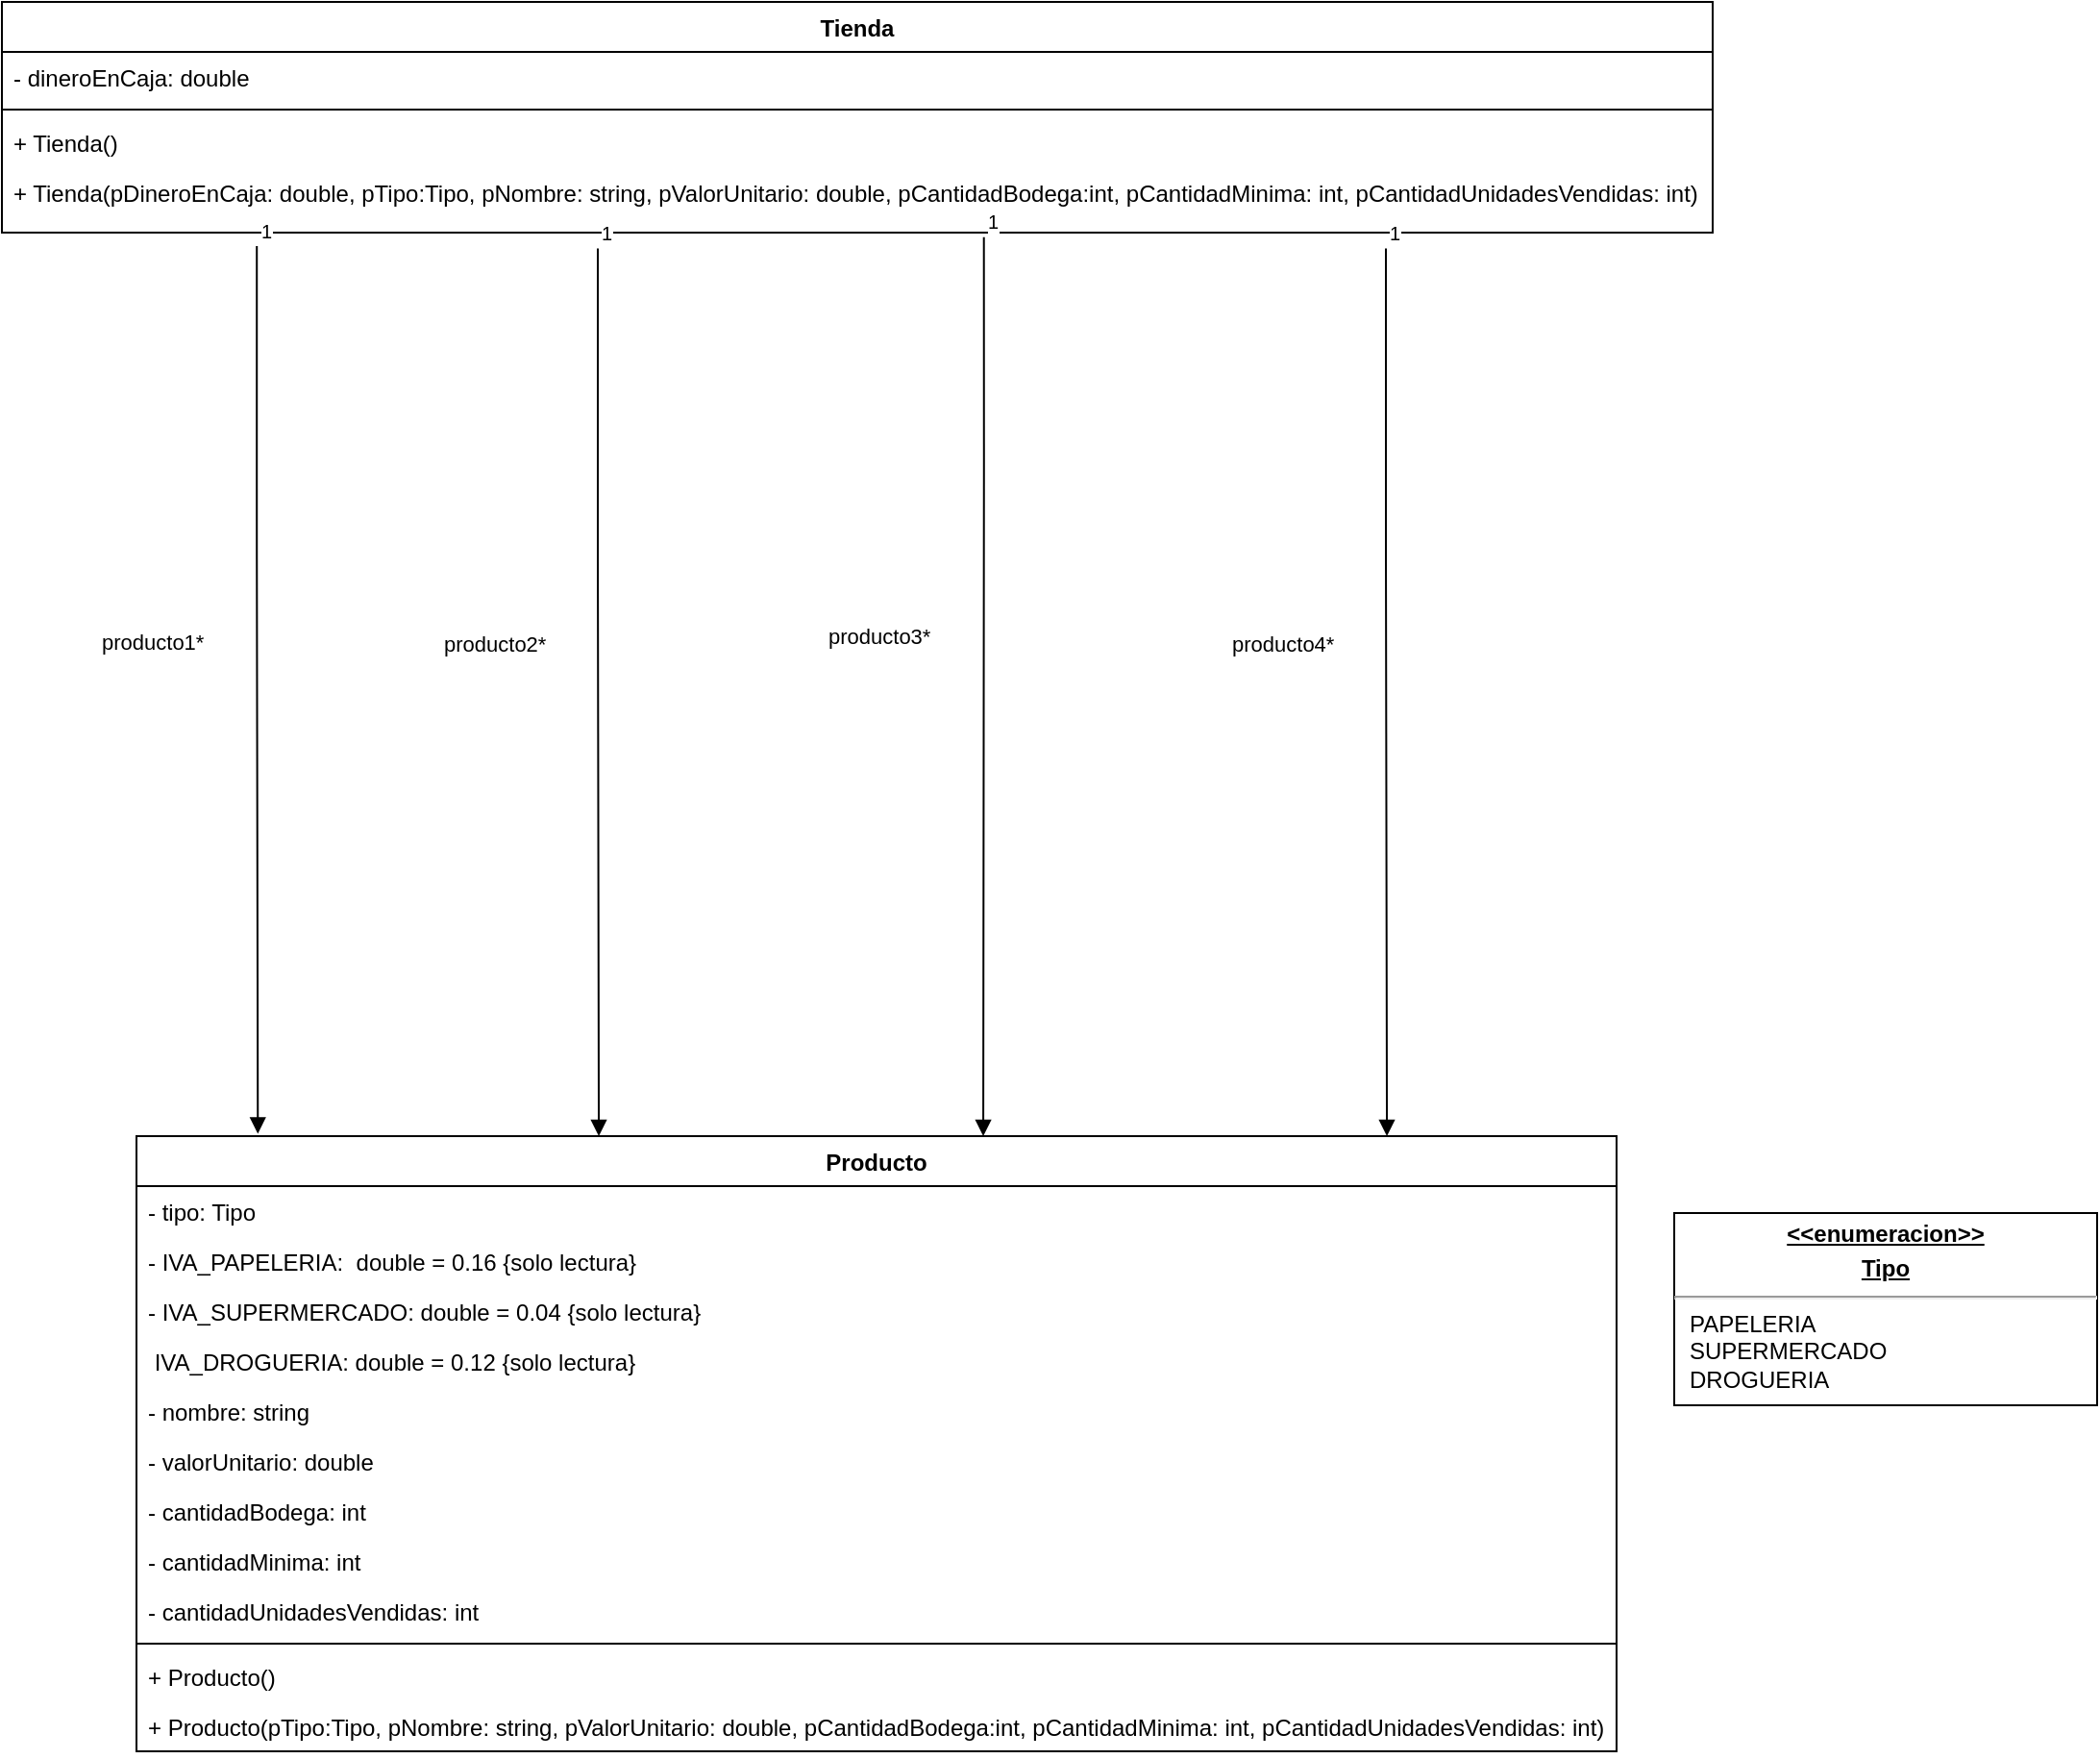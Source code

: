 <mxfile version="13.0.1" type="device"><diagram id="bMmWe_y6oTi5P4tMIQkp" name="Page-1"><mxGraphModel dx="1447" dy="803" grid="1" gridSize="10" guides="1" tooltips="1" connect="1" arrows="1" fold="1" page="1" pageScale="1" pageWidth="1920" pageHeight="1200" math="0" shadow="0"><root><mxCell id="0"/><mxCell id="1" parent="0"/><mxCell id="nYlT-7c9IVlzk6UANsZT-5" value="Tienda" style="swimlane;fontStyle=1;align=center;verticalAlign=top;childLayout=stackLayout;horizontal=1;startSize=26;horizontalStack=0;resizeParent=1;resizeParentMax=0;resizeLast=0;collapsible=1;marginBottom=0;" vertex="1" parent="1"><mxGeometry x="440" y="40" width="890" height="120" as="geometry"/></mxCell><mxCell id="nYlT-7c9IVlzk6UANsZT-6" value="- dineroEnCaja: double" style="text;strokeColor=none;fillColor=none;align=left;verticalAlign=top;spacingLeft=4;spacingRight=4;overflow=hidden;rotatable=0;points=[[0,0.5],[1,0.5]];portConstraint=eastwest;" vertex="1" parent="nYlT-7c9IVlzk6UANsZT-5"><mxGeometry y="26" width="890" height="26" as="geometry"/></mxCell><mxCell id="nYlT-7c9IVlzk6UANsZT-7" value="" style="line;strokeWidth=1;fillColor=none;align=left;verticalAlign=middle;spacingTop=-1;spacingLeft=3;spacingRight=3;rotatable=0;labelPosition=right;points=[];portConstraint=eastwest;" vertex="1" parent="nYlT-7c9IVlzk6UANsZT-5"><mxGeometry y="52" width="890" height="8" as="geometry"/></mxCell><mxCell id="nYlT-7c9IVlzk6UANsZT-8" value="+ Tienda()" style="text;strokeColor=none;fillColor=none;align=left;verticalAlign=top;spacingLeft=4;spacingRight=4;overflow=hidden;rotatable=0;points=[[0,0.5],[1,0.5]];portConstraint=eastwest;" vertex="1" parent="nYlT-7c9IVlzk6UANsZT-5"><mxGeometry y="60" width="890" height="26" as="geometry"/></mxCell><mxCell id="nYlT-7c9IVlzk6UANsZT-12" value="+ Tienda(pDineroEnCaja: double, pTipo:Tipo, pNombre: string, pValorUnitario: double, pCantidadBodega:int, pCantidadMinima: int, pCantidadUnidadesVendidas: int)" style="text;strokeColor=none;fillColor=none;align=left;verticalAlign=top;spacingLeft=4;spacingRight=4;overflow=hidden;rotatable=0;points=[[0,0.5],[1,0.5]];portConstraint=eastwest;" vertex="1" parent="nYlT-7c9IVlzk6UANsZT-5"><mxGeometry y="86" width="890" height="34" as="geometry"/></mxCell><mxCell id="nYlT-7c9IVlzk6UANsZT-1" value="Producto" style="swimlane;fontStyle=1;align=center;verticalAlign=top;childLayout=stackLayout;horizontal=1;startSize=26;horizontalStack=0;resizeParent=1;resizeParentMax=0;resizeLast=0;collapsible=1;marginBottom=0;" vertex="1" parent="1"><mxGeometry x="510" y="630" width="770" height="320" as="geometry"/></mxCell><mxCell id="nYlT-7c9IVlzk6UANsZT-33" value="- tipo: Tipo" style="text;strokeColor=none;fillColor=none;align=left;verticalAlign=top;spacingLeft=4;spacingRight=4;overflow=hidden;rotatable=0;points=[[0,0.5],[1,0.5]];portConstraint=eastwest;" vertex="1" parent="nYlT-7c9IVlzk6UANsZT-1"><mxGeometry y="26" width="770" height="26" as="geometry"/></mxCell><mxCell id="nYlT-7c9IVlzk6UANsZT-2" value="- IVA_PAPELERIA:  double = 0.16 {solo lectura}" style="text;strokeColor=none;fillColor=none;align=left;verticalAlign=top;spacingLeft=4;spacingRight=4;overflow=hidden;rotatable=0;points=[[0,0.5],[1,0.5]];portConstraint=eastwest;" vertex="1" parent="nYlT-7c9IVlzk6UANsZT-1"><mxGeometry y="52" width="770" height="26" as="geometry"/></mxCell><mxCell id="nYlT-7c9IVlzk6UANsZT-10" value="- IVA_SUPERMERCADO: double = 0.04 {solo lectura}" style="text;strokeColor=none;fillColor=none;align=left;verticalAlign=top;spacingLeft=4;spacingRight=4;overflow=hidden;rotatable=0;points=[[0,0.5],[1,0.5]];portConstraint=eastwest;" vertex="1" parent="nYlT-7c9IVlzk6UANsZT-1"><mxGeometry y="78" width="770" height="26" as="geometry"/></mxCell><mxCell id="nYlT-7c9IVlzk6UANsZT-11" value=" IVA_DROGUERIA: double = 0.12 {solo lectura}" style="text;strokeColor=none;fillColor=none;align=left;verticalAlign=top;spacingLeft=4;spacingRight=4;overflow=hidden;rotatable=0;points=[[0,0.5],[1,0.5]];portConstraint=eastwest;" vertex="1" parent="nYlT-7c9IVlzk6UANsZT-1"><mxGeometry y="104" width="770" height="26" as="geometry"/></mxCell><mxCell id="nYlT-7c9IVlzk6UANsZT-14" value="- nombre: string" style="text;strokeColor=none;fillColor=none;align=left;verticalAlign=top;spacingLeft=4;spacingRight=4;overflow=hidden;rotatable=0;points=[[0,0.5],[1,0.5]];portConstraint=eastwest;" vertex="1" parent="nYlT-7c9IVlzk6UANsZT-1"><mxGeometry y="130" width="770" height="26" as="geometry"/></mxCell><mxCell id="nYlT-7c9IVlzk6UANsZT-16" value="- valorUnitario: double" style="text;strokeColor=none;fillColor=none;align=left;verticalAlign=top;spacingLeft=4;spacingRight=4;overflow=hidden;rotatable=0;points=[[0,0.5],[1,0.5]];portConstraint=eastwest;" vertex="1" parent="nYlT-7c9IVlzk6UANsZT-1"><mxGeometry y="156" width="770" height="26" as="geometry"/></mxCell><mxCell id="nYlT-7c9IVlzk6UANsZT-17" value="- cantidadBodega: int" style="text;strokeColor=none;fillColor=none;align=left;verticalAlign=top;spacingLeft=4;spacingRight=4;overflow=hidden;rotatable=0;points=[[0,0.5],[1,0.5]];portConstraint=eastwest;" vertex="1" parent="nYlT-7c9IVlzk6UANsZT-1"><mxGeometry y="182" width="770" height="26" as="geometry"/></mxCell><mxCell id="nYlT-7c9IVlzk6UANsZT-18" value="- cantidadMinima: int" style="text;strokeColor=none;fillColor=none;align=left;verticalAlign=top;spacingLeft=4;spacingRight=4;overflow=hidden;rotatable=0;points=[[0,0.5],[1,0.5]];portConstraint=eastwest;" vertex="1" parent="nYlT-7c9IVlzk6UANsZT-1"><mxGeometry y="208" width="770" height="26" as="geometry"/></mxCell><mxCell id="nYlT-7c9IVlzk6UANsZT-19" value="- cantidadUnidadesVendidas: int" style="text;strokeColor=none;fillColor=none;align=left;verticalAlign=top;spacingLeft=4;spacingRight=4;overflow=hidden;rotatable=0;points=[[0,0.5],[1,0.5]];portConstraint=eastwest;" vertex="1" parent="nYlT-7c9IVlzk6UANsZT-1"><mxGeometry y="234" width="770" height="26" as="geometry"/></mxCell><mxCell id="nYlT-7c9IVlzk6UANsZT-3" value="" style="line;strokeWidth=1;fillColor=none;align=left;verticalAlign=middle;spacingTop=-1;spacingLeft=3;spacingRight=3;rotatable=0;labelPosition=right;points=[];portConstraint=eastwest;" vertex="1" parent="nYlT-7c9IVlzk6UANsZT-1"><mxGeometry y="260" width="770" height="8" as="geometry"/></mxCell><mxCell id="nYlT-7c9IVlzk6UANsZT-4" value="+ Producto()" style="text;strokeColor=none;fillColor=none;align=left;verticalAlign=top;spacingLeft=4;spacingRight=4;overflow=hidden;rotatable=0;points=[[0,0.5],[1,0.5]];portConstraint=eastwest;" vertex="1" parent="nYlT-7c9IVlzk6UANsZT-1"><mxGeometry y="268" width="770" height="26" as="geometry"/></mxCell><mxCell id="nYlT-7c9IVlzk6UANsZT-13" value="+ Producto(pTipo:Tipo, pNombre: string, pValorUnitario: double, pCantidadBodega:int, pCantidadMinima: int, pCantidadUnidadesVendidas: int)" style="text;strokeColor=none;fillColor=none;align=left;verticalAlign=top;spacingLeft=4;spacingRight=4;overflow=hidden;rotatable=0;points=[[0,0.5],[1,0.5]];portConstraint=eastwest;" vertex="1" parent="nYlT-7c9IVlzk6UANsZT-1"><mxGeometry y="294" width="770" height="26" as="geometry"/></mxCell><mxCell id="nYlT-7c9IVlzk6UANsZT-32" value="&lt;p style=&quot;margin: 0px ; margin-top: 4px ; text-align: center ; text-decoration: underline&quot;&gt;&lt;b&gt;&amp;lt;&amp;lt;enumeracion&amp;gt;&amp;gt;&lt;/b&gt;&lt;/p&gt;&lt;p style=&quot;margin: 0px ; margin-top: 4px ; text-align: center ; text-decoration: underline&quot;&gt;&lt;b&gt;Tipo&lt;/b&gt;&lt;/p&gt;&lt;hr&gt;&lt;p style=&quot;margin: 0px ; margin-left: 8px&quot;&gt;PAPELERIA&lt;/p&gt;&lt;p style=&quot;margin: 0px ; margin-left: 8px&quot;&gt;SUPERMERCADO&lt;/p&gt;&lt;p style=&quot;margin: 0px ; margin-left: 8px&quot;&gt;DROGUERIA&lt;/p&gt;" style="verticalAlign=top;align=left;overflow=fill;fontSize=12;fontFamily=Helvetica;html=1;" vertex="1" parent="1"><mxGeometry x="1310" y="670" width="220" height="100" as="geometry"/></mxCell><mxCell id="nYlT-7c9IVlzk6UANsZT-36" value="producto1*" style="endArrow=block;endFill=1;html=1;edgeStyle=orthogonalEdgeStyle;align=left;verticalAlign=top;entryX=0.082;entryY=-0.004;entryDx=0;entryDy=0;entryPerimeter=0;exitX=0.149;exitY=1.206;exitDx=0;exitDy=0;exitPerimeter=0;" edge="1" parent="1" source="nYlT-7c9IVlzk6UANsZT-12" target="nYlT-7c9IVlzk6UANsZT-1"><mxGeometry x="-0.165" y="-83" relative="1" as="geometry"><mxPoint x="510" y="390" as="sourcePoint"/><mxPoint x="670" y="390" as="targetPoint"/><Array as="points"><mxPoint x="573" y="320"/><mxPoint x="573" y="320"/></Array><mxPoint as="offset"/></mxGeometry></mxCell><mxCell id="nYlT-7c9IVlzk6UANsZT-37" value="1" style="resizable=0;html=1;align=left;verticalAlign=bottom;labelBackgroundColor=#ffffff;fontSize=10;" connectable="0" vertex="1" parent="nYlT-7c9IVlzk6UANsZT-36"><mxGeometry x="-1" relative="1" as="geometry"/></mxCell><mxCell id="nYlT-7c9IVlzk6UANsZT-38" value="producto2*" style="endArrow=block;endFill=1;html=1;edgeStyle=orthogonalEdgeStyle;align=left;verticalAlign=top;entryX=0.082;entryY=-0.004;entryDx=0;entryDy=0;entryPerimeter=0;exitX=0.149;exitY=1.206;exitDx=0;exitDy=0;exitPerimeter=0;" edge="1" parent="1"><mxGeometry x="-0.165" y="-83" relative="1" as="geometry"><mxPoint x="750.0" y="168.284" as="sourcePoint"/><mxPoint x="750.53" y="630" as="targetPoint"/><Array as="points"><mxPoint x="750.39" y="321.28"/><mxPoint x="750.39" y="321.28"/></Array><mxPoint as="offset"/></mxGeometry></mxCell><mxCell id="nYlT-7c9IVlzk6UANsZT-39" value="1" style="resizable=0;html=1;align=left;verticalAlign=bottom;labelBackgroundColor=#ffffff;fontSize=10;" connectable="0" vertex="1" parent="nYlT-7c9IVlzk6UANsZT-38"><mxGeometry x="-1" relative="1" as="geometry"/></mxCell><mxCell id="nYlT-7c9IVlzk6UANsZT-40" value="producto3*" style="endArrow=block;endFill=1;html=1;edgeStyle=orthogonalEdgeStyle;align=left;verticalAlign=top;entryX=0.082;entryY=-0.004;entryDx=0;entryDy=0;entryPerimeter=0;exitX=0.574;exitY=1.071;exitDx=0;exitDy=0;exitPerimeter=0;" edge="1" parent="1" source="nYlT-7c9IVlzk6UANsZT-12"><mxGeometry x="-0.165" y="-83" relative="1" as="geometry"><mxPoint x="950.0" y="168.284" as="sourcePoint"/><mxPoint x="950.53" y="630" as="targetPoint"/><Array as="points"><mxPoint x="951" y="280"/><mxPoint x="951" y="280"/></Array><mxPoint as="offset"/></mxGeometry></mxCell><mxCell id="nYlT-7c9IVlzk6UANsZT-41" value="1" style="resizable=0;html=1;align=left;verticalAlign=bottom;labelBackgroundColor=#ffffff;fontSize=10;" connectable="0" vertex="1" parent="nYlT-7c9IVlzk6UANsZT-40"><mxGeometry x="-1" relative="1" as="geometry"/></mxCell><mxCell id="nYlT-7c9IVlzk6UANsZT-42" value="producto4*" style="endArrow=block;endFill=1;html=1;edgeStyle=orthogonalEdgeStyle;align=left;verticalAlign=top;entryX=0.082;entryY=-0.004;entryDx=0;entryDy=0;entryPerimeter=0;exitX=0.149;exitY=1.206;exitDx=0;exitDy=0;exitPerimeter=0;" edge="1" parent="1"><mxGeometry x="-0.165" y="-83" relative="1" as="geometry"><mxPoint x="1160" y="168.284" as="sourcePoint"/><mxPoint x="1160.53" y="630" as="targetPoint"/><Array as="points"><mxPoint x="1160.39" y="321.28"/><mxPoint x="1160.39" y="321.28"/></Array><mxPoint as="offset"/></mxGeometry></mxCell><mxCell id="nYlT-7c9IVlzk6UANsZT-43" value="1" style="resizable=0;html=1;align=left;verticalAlign=bottom;labelBackgroundColor=#ffffff;fontSize=10;" connectable="0" vertex="1" parent="nYlT-7c9IVlzk6UANsZT-42"><mxGeometry x="-1" relative="1" as="geometry"/></mxCell></root></mxGraphModel></diagram></mxfile>